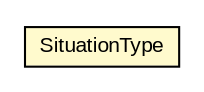 #!/usr/local/bin/dot
#
# Class diagram 
# Generated by UMLGraph version R5_6-24-gf6e263 (http://www.umlgraph.org/)
#

digraph G {
	edge [fontname="arial",fontsize=10,labelfontname="arial",labelfontsize=10];
	node [fontname="arial",fontsize=10,shape=plaintext];
	nodesep=0.25;
	ranksep=0.5;
	// org.oasis_open.docs.wsdm.muws2_2.SituationType
	c1138655 [label=<<table title="org.oasis_open.docs.wsdm.muws2_2.SituationType" border="0" cellborder="1" cellspacing="0" cellpadding="2" port="p" bgcolor="lemonChiffon" href="./SituationType.html">
		<tr><td><table border="0" cellspacing="0" cellpadding="1">
<tr><td align="center" balign="center"> SituationType </td></tr>
		</table></td></tr>
		</table>>, URL="./SituationType.html", fontname="arial", fontcolor="black", fontsize=10.0];
}

